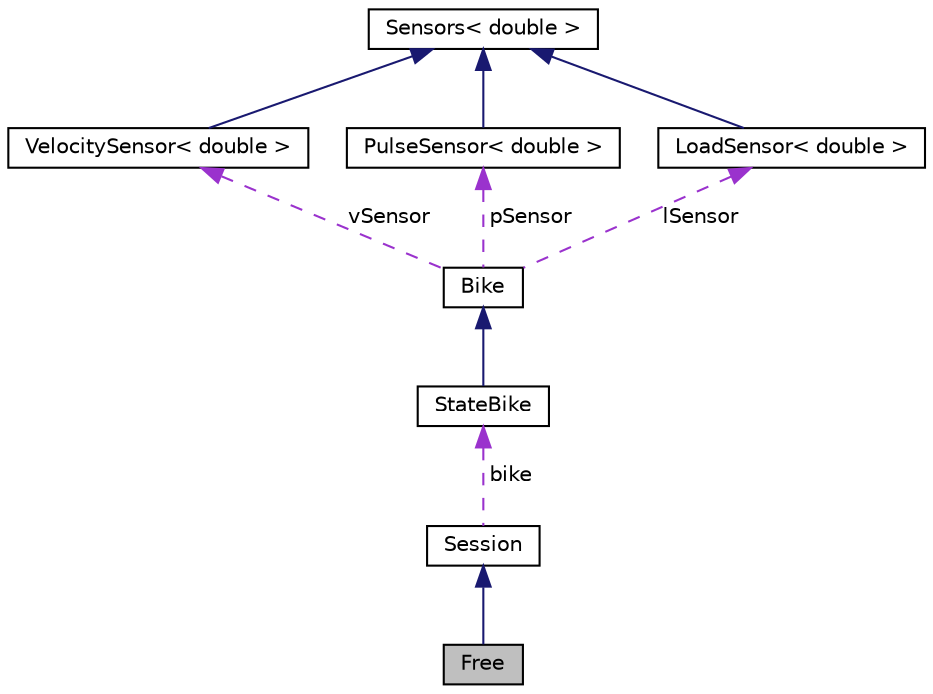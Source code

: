 digraph "Free"
{
 // LATEX_PDF_SIZE
  edge [fontname="Helvetica",fontsize="10",labelfontname="Helvetica",labelfontsize="10"];
  node [fontname="Helvetica",fontsize="10",shape=record];
  Node1 [label="Free",height=0.2,width=0.4,color="black", fillcolor="grey75", style="filled", fontcolor="black",tooltip="The Free class: Sesión de entrenamiento libre."];
  Node2 -> Node1 [dir="back",color="midnightblue",fontsize="10",style="solid"];
  Node2 [label="Session",height=0.2,width=0.4,color="black", fillcolor="white", style="filled",URL="$classSession.html",tooltip="The Session class: Clase abstracta para sesión de entrenamiento genérica."];
  Node3 -> Node2 [dir="back",color="darkorchid3",fontsize="10",style="dashed",label=" bike" ];
  Node3 [label="StateBike",height=0.2,width=0.4,color="black", fillcolor="white", style="filled",URL="$classStateBike.html",tooltip="The StateBike class: Esta clase corresponde a una bicicleta estática."];
  Node4 -> Node3 [dir="back",color="midnightblue",fontsize="10",style="solid"];
  Node4 [label="Bike",height=0.2,width=0.4,color="black", fillcolor="white", style="filled",URL="$classBike.html",tooltip="The Bike class: Clase abstracta de objeto Bike."];
  Node5 -> Node4 [dir="back",color="darkorchid3",fontsize="10",style="dashed",label=" vSensor" ];
  Node5 [label="VelocitySensor\< double \>",height=0.2,width=0.4,color="black", fillcolor="white", style="filled",URL="$classVelocitySensor.html",tooltip=" "];
  Node6 -> Node5 [dir="back",color="midnightblue",fontsize="10",style="solid"];
  Node6 [label="Sensors\< double \>",height=0.2,width=0.4,color="black", fillcolor="white", style="filled",URL="$classSensors.html",tooltip=" "];
  Node7 -> Node4 [dir="back",color="darkorchid3",fontsize="10",style="dashed",label=" pSensor" ];
  Node7 [label="PulseSensor\< double \>",height=0.2,width=0.4,color="black", fillcolor="white", style="filled",URL="$classPulseSensor.html",tooltip=" "];
  Node6 -> Node7 [dir="back",color="midnightblue",fontsize="10",style="solid"];
  Node8 -> Node4 [dir="back",color="darkorchid3",fontsize="10",style="dashed",label=" lSensor" ];
  Node8 [label="LoadSensor\< double \>",height=0.2,width=0.4,color="black", fillcolor="white", style="filled",URL="$classLoadSensor.html",tooltip=" "];
  Node6 -> Node8 [dir="back",color="midnightblue",fontsize="10",style="solid"];
}
